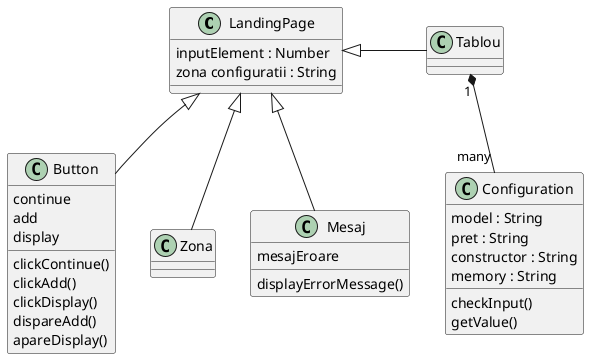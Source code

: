 @startuml


class LandingPage {
inputElement : Number
zona configuratii : String
}

class Tablou {
}
LandingPage <|- Tablou
LandingPage <|-- Button
LandingPage <|--Zona
LandingPage <|--Mesaj
Tablou "1" *-- "many"Configuration
class Configuration {
model : String
pret : String
constructor : String
memory : String

checkInput()
getValue()
}

class Button {
continue
add
display
clickContinue()
clickAdd()
clickDisplay()
dispareAdd()
apareDisplay()
}

class Mesaj {
mesajEroare
displayErrorMessage()
}

class Zona {
}

@enduml